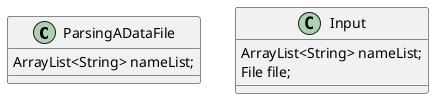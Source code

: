 @startuml
'https://plantuml.com/sequence-diagram

class ParsingADataFile{
ArrayList<String> nameList;
}
class Input{
ArrayList<String> nameList;
File file;
}
@enduml